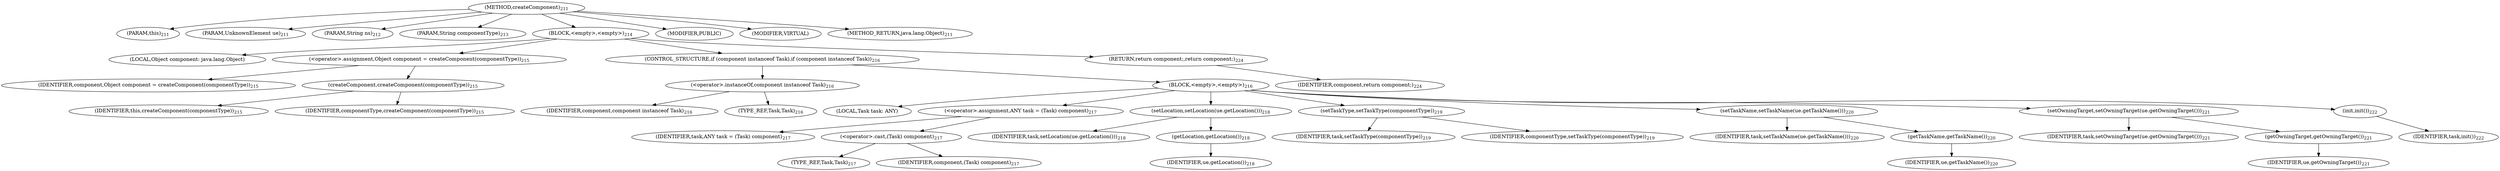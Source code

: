 digraph "createComponent" {  
"412" [label = <(METHOD,createComponent)<SUB>211</SUB>> ]
"10" [label = <(PARAM,this)<SUB>211</SUB>> ]
"413" [label = <(PARAM,UnknownElement ue)<SUB>211</SUB>> ]
"414" [label = <(PARAM,String ns)<SUB>212</SUB>> ]
"415" [label = <(PARAM,String componentType)<SUB>213</SUB>> ]
"416" [label = <(BLOCK,&lt;empty&gt;,&lt;empty&gt;)<SUB>214</SUB>> ]
"417" [label = <(LOCAL,Object component: java.lang.Object)> ]
"418" [label = <(&lt;operator&gt;.assignment,Object component = createComponent(componentType))<SUB>215</SUB>> ]
"419" [label = <(IDENTIFIER,component,Object component = createComponent(componentType))<SUB>215</SUB>> ]
"420" [label = <(createComponent,createComponent(componentType))<SUB>215</SUB>> ]
"9" [label = <(IDENTIFIER,this,createComponent(componentType))<SUB>215</SUB>> ]
"421" [label = <(IDENTIFIER,componentType,createComponent(componentType))<SUB>215</SUB>> ]
"422" [label = <(CONTROL_STRUCTURE,if (component instanceof Task),if (component instanceof Task))<SUB>216</SUB>> ]
"423" [label = <(&lt;operator&gt;.instanceOf,component instanceof Task)<SUB>216</SUB>> ]
"424" [label = <(IDENTIFIER,component,component instanceof Task)<SUB>216</SUB>> ]
"425" [label = <(TYPE_REF,Task,Task)<SUB>216</SUB>> ]
"426" [label = <(BLOCK,&lt;empty&gt;,&lt;empty&gt;)<SUB>216</SUB>> ]
"427" [label = <(LOCAL,Task task: ANY)> ]
"428" [label = <(&lt;operator&gt;.assignment,ANY task = (Task) component)<SUB>217</SUB>> ]
"429" [label = <(IDENTIFIER,task,ANY task = (Task) component)<SUB>217</SUB>> ]
"430" [label = <(&lt;operator&gt;.cast,(Task) component)<SUB>217</SUB>> ]
"431" [label = <(TYPE_REF,Task,Task)<SUB>217</SUB>> ]
"432" [label = <(IDENTIFIER,component,(Task) component)<SUB>217</SUB>> ]
"433" [label = <(setLocation,setLocation(ue.getLocation()))<SUB>218</SUB>> ]
"434" [label = <(IDENTIFIER,task,setLocation(ue.getLocation()))<SUB>218</SUB>> ]
"435" [label = <(getLocation,getLocation())<SUB>218</SUB>> ]
"436" [label = <(IDENTIFIER,ue,getLocation())<SUB>218</SUB>> ]
"437" [label = <(setTaskType,setTaskType(componentType))<SUB>219</SUB>> ]
"438" [label = <(IDENTIFIER,task,setTaskType(componentType))<SUB>219</SUB>> ]
"439" [label = <(IDENTIFIER,componentType,setTaskType(componentType))<SUB>219</SUB>> ]
"440" [label = <(setTaskName,setTaskName(ue.getTaskName()))<SUB>220</SUB>> ]
"441" [label = <(IDENTIFIER,task,setTaskName(ue.getTaskName()))<SUB>220</SUB>> ]
"442" [label = <(getTaskName,getTaskName())<SUB>220</SUB>> ]
"443" [label = <(IDENTIFIER,ue,getTaskName())<SUB>220</SUB>> ]
"444" [label = <(setOwningTarget,setOwningTarget(ue.getOwningTarget()))<SUB>221</SUB>> ]
"445" [label = <(IDENTIFIER,task,setOwningTarget(ue.getOwningTarget()))<SUB>221</SUB>> ]
"446" [label = <(getOwningTarget,getOwningTarget())<SUB>221</SUB>> ]
"447" [label = <(IDENTIFIER,ue,getOwningTarget())<SUB>221</SUB>> ]
"448" [label = <(init,init())<SUB>222</SUB>> ]
"449" [label = <(IDENTIFIER,task,init())<SUB>222</SUB>> ]
"450" [label = <(RETURN,return component;,return component;)<SUB>224</SUB>> ]
"451" [label = <(IDENTIFIER,component,return component;)<SUB>224</SUB>> ]
"452" [label = <(MODIFIER,PUBLIC)> ]
"453" [label = <(MODIFIER,VIRTUAL)> ]
"454" [label = <(METHOD_RETURN,java.lang.Object)<SUB>211</SUB>> ]
  "412" -> "10" 
  "412" -> "413" 
  "412" -> "414" 
  "412" -> "415" 
  "412" -> "416" 
  "412" -> "452" 
  "412" -> "453" 
  "412" -> "454" 
  "416" -> "417" 
  "416" -> "418" 
  "416" -> "422" 
  "416" -> "450" 
  "418" -> "419" 
  "418" -> "420" 
  "420" -> "9" 
  "420" -> "421" 
  "422" -> "423" 
  "422" -> "426" 
  "423" -> "424" 
  "423" -> "425" 
  "426" -> "427" 
  "426" -> "428" 
  "426" -> "433" 
  "426" -> "437" 
  "426" -> "440" 
  "426" -> "444" 
  "426" -> "448" 
  "428" -> "429" 
  "428" -> "430" 
  "430" -> "431" 
  "430" -> "432" 
  "433" -> "434" 
  "433" -> "435" 
  "435" -> "436" 
  "437" -> "438" 
  "437" -> "439" 
  "440" -> "441" 
  "440" -> "442" 
  "442" -> "443" 
  "444" -> "445" 
  "444" -> "446" 
  "446" -> "447" 
  "448" -> "449" 
  "450" -> "451" 
}
